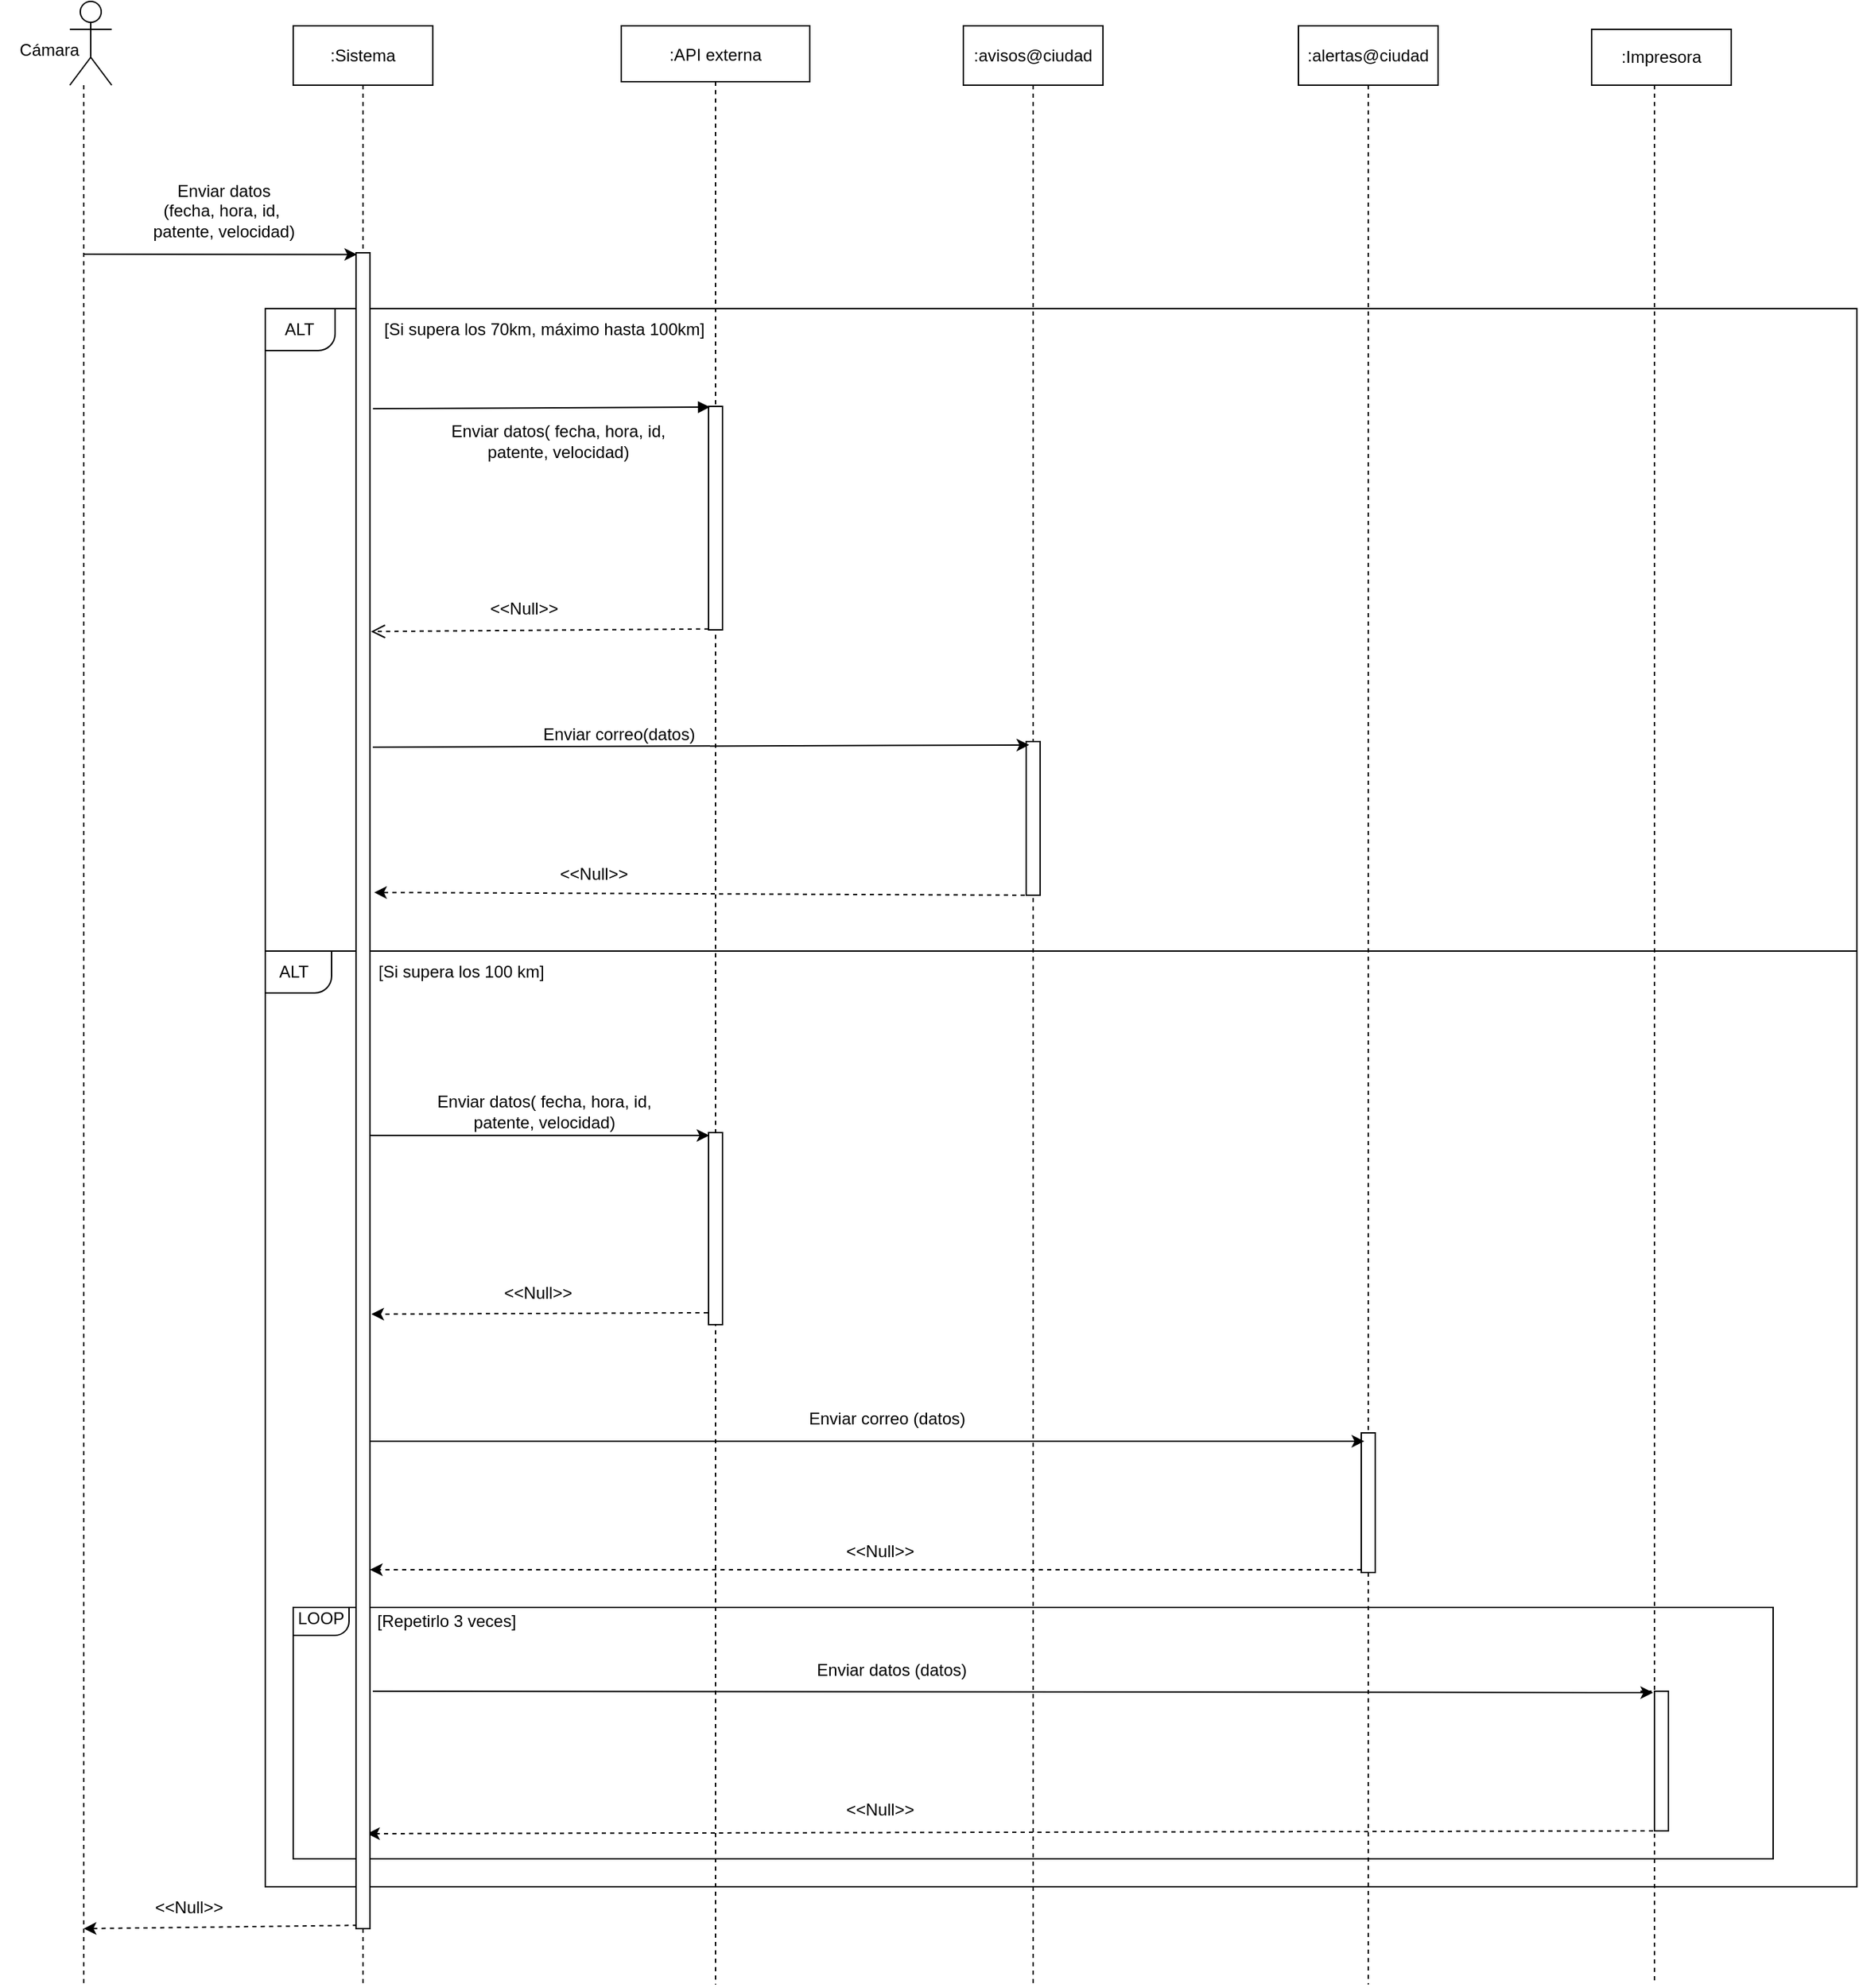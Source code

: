 <mxfile version="20.5.1" type="github">
  <diagram id="kgpKYQtTHZ0yAKxKKP6v" name="Page-1">
    <mxGraphModel dx="2090" dy="689" grid="1" gridSize="10" guides="1" tooltips="1" connect="1" arrows="1" fold="1" page="1" pageScale="1" pageWidth="850" pageHeight="1100" math="0" shadow="0">
      <root>
        <mxCell id="0" />
        <mxCell id="1" parent="0" />
        <mxCell id="3nuBFxr9cyL0pnOWT2aG-5" value=":API externa" style="shape=umlLifeline;perimeter=lifelinePerimeter;container=1;collapsible=0;recursiveResize=0;rounded=0;shadow=0;strokeWidth=1;" parent="1" vertex="1">
          <mxGeometry x="425" y="77.5" width="135" height="1402.5" as="geometry" />
        </mxCell>
        <mxCell id="3nuBFxr9cyL0pnOWT2aG-6" value="" style="points=[];perimeter=orthogonalPerimeter;rounded=0;shadow=0;strokeWidth=1;" parent="3nuBFxr9cyL0pnOWT2aG-5" vertex="1">
          <mxGeometry x="62.5" y="272.5" width="10" height="160" as="geometry" />
        </mxCell>
        <mxCell id="c66L6I2iHcmYUEEAiVyj-52" value="" style="points=[];perimeter=orthogonalPerimeter;rounded=0;shadow=0;strokeWidth=1;" parent="3nuBFxr9cyL0pnOWT2aG-5" vertex="1">
          <mxGeometry x="62.5" y="792.5" width="10" height="137.5" as="geometry" />
        </mxCell>
        <mxCell id="c66L6I2iHcmYUEEAiVyj-47" value="Enviar correo(datos)" style="text;html=1;align=center;verticalAlign=middle;resizable=0;points=[];autosize=1;strokeColor=none;fillColor=none;fontSize=12;" parent="3nuBFxr9cyL0pnOWT2aG-5" vertex="1">
          <mxGeometry x="-67.5" y="492.5" width="130" height="30" as="geometry" />
        </mxCell>
        <mxCell id="3nuBFxr9cyL0pnOWT2aG-7" value="" style="verticalAlign=bottom;endArrow=open;dashed=1;endSize=8;shadow=0;strokeWidth=1;entryX=1.071;entryY=0.226;entryDx=0;entryDy=0;entryPerimeter=0;exitX=0;exitY=0.996;exitDx=0;exitDy=0;exitPerimeter=0;fontSize=12;rounded=0;" parent="1" source="3nuBFxr9cyL0pnOWT2aG-6" target="c66L6I2iHcmYUEEAiVyj-122" edge="1">
          <mxGeometry relative="1" as="geometry">
            <mxPoint x="260" y="509.36" as="targetPoint" />
            <mxPoint x="430" y="390" as="sourcePoint" />
          </mxGeometry>
        </mxCell>
        <mxCell id="3nuBFxr9cyL0pnOWT2aG-8" value="" style="verticalAlign=bottom;endArrow=block;shadow=0;strokeWidth=1;entryX=0.1;entryY=0.003;entryDx=0;entryDy=0;entryPerimeter=0;exitX=1.214;exitY=0.093;exitDx=0;exitDy=0;exitPerimeter=0;" parent="1" source="c66L6I2iHcmYUEEAiVyj-122" target="3nuBFxr9cyL0pnOWT2aG-6" edge="1">
          <mxGeometry relative="1" as="geometry">
            <mxPoint x="250" y="350" as="sourcePoint" />
            <mxPoint x="440" y="230" as="targetPoint" />
            <Array as="points" />
          </mxGeometry>
        </mxCell>
        <mxCell id="RfWwSQXeCyqHjjf5M0ve-5" style="edgeStyle=orthogonalEdgeStyle;rounded=0;orthogonalLoop=1;jettySize=auto;html=1;dashed=1;endArrow=none;endFill=0;" parent="1" source="RfWwSQXeCyqHjjf5M0ve-1" edge="1">
          <mxGeometry relative="1" as="geometry">
            <mxPoint x="40" y="1480" as="targetPoint" />
            <Array as="points">
              <mxPoint x="40" y="1400" />
            </Array>
          </mxGeometry>
        </mxCell>
        <mxCell id="RfWwSQXeCyqHjjf5M0ve-1" value="" style="shape=umlActor;verticalLabelPosition=bottom;verticalAlign=top;html=1;outlineConnect=0;" parent="1" vertex="1">
          <mxGeometry x="30" y="60" width="30" height="60" as="geometry" />
        </mxCell>
        <mxCell id="TmKJlm0_jqbMwlA1yYa0-13" value="" style="rounded=0;whiteSpace=wrap;html=1;shadow=0;fontSize=12;fillColor=none;" parent="1" vertex="1">
          <mxGeometry x="170" y="740" width="1140" height="670" as="geometry" />
        </mxCell>
        <mxCell id="RfWwSQXeCyqHjjf5M0ve-20" value="Cámara" style="text;html=1;align=center;verticalAlign=middle;resizable=0;points=[];autosize=1;strokeColor=none;fillColor=none;" parent="1" vertex="1">
          <mxGeometry x="-20" y="80" width="70" height="30" as="geometry" />
        </mxCell>
        <mxCell id="RfWwSQXeCyqHjjf5M0ve-21" value="Enviar datos&lt;br&gt;(fecha, hora, id,&amp;nbsp;&lt;br&gt;patente, velocidad)" style="text;html=1;align=center;verticalAlign=middle;resizable=0;points=[];autosize=1;strokeColor=none;fillColor=none;" parent="1" vertex="1">
          <mxGeometry x="80" y="180" width="120" height="60" as="geometry" />
        </mxCell>
        <mxCell id="TmKJlm0_jqbMwlA1yYa0-20" value="&lt;div style=&quot;text-align: left;&quot;&gt;[Si supera los 70km, máximo hasta 100km]&lt;/div&gt;" style="text;html=1;strokeColor=none;fillColor=none;align=center;verticalAlign=middle;whiteSpace=wrap;rounded=0;shadow=0;fontSize=12;" parent="1" vertex="1">
          <mxGeometry x="235" y="280" width="270" height="30" as="geometry" />
        </mxCell>
        <mxCell id="TmKJlm0_jqbMwlA1yYa0-22" value="Enviar datos( fecha, hora, id, patente, velocidad)" style="text;html=1;strokeColor=none;fillColor=none;align=center;verticalAlign=middle;whiteSpace=wrap;rounded=0;shadow=0;fontSize=12;" parent="1" vertex="1">
          <mxGeometry x="300" y="360" width="160" height="30" as="geometry" />
        </mxCell>
        <mxCell id="c66L6I2iHcmYUEEAiVyj-85" style="edgeStyle=orthogonalEdgeStyle;rounded=0;orthogonalLoop=1;jettySize=auto;html=1;dashed=1;fontSize=12;endArrow=none;endFill=0;" parent="1" source="TmKJlm0_jqbMwlA1yYa0-24" edge="1">
          <mxGeometry relative="1" as="geometry">
            <mxPoint x="720" y="1480" as="targetPoint" />
          </mxGeometry>
        </mxCell>
        <mxCell id="c66L6I2iHcmYUEEAiVyj-5" value="" style="rounded=0;whiteSpace=wrap;html=1;shadow=0;fontSize=12;fillColor=none;" parent="1" vertex="1">
          <mxGeometry x="170" y="280" width="1140" height="460" as="geometry" />
        </mxCell>
        <mxCell id="TmKJlm0_jqbMwlA1yYa0-24" value=":avisos@ciudad" style="rounded=0;whiteSpace=wrap;html=1;arcSize=0;" parent="1" vertex="1">
          <mxGeometry x="670" y="77.5" width="100" height="42.5" as="geometry" />
        </mxCell>
        <mxCell id="c66L6I2iHcmYUEEAiVyj-75" style="edgeStyle=orthogonalEdgeStyle;rounded=0;orthogonalLoop=1;jettySize=auto;html=1;exitX=0.5;exitY=1;exitDx=0;exitDy=0;dashed=1;fontSize=12;startArrow=none;endArrow=none;endFill=0;" parent="1" source="c66L6I2iHcmYUEEAiVyj-76" edge="1">
          <mxGeometry relative="1" as="geometry">
            <mxPoint x="960" y="1480" as="targetPoint" />
          </mxGeometry>
        </mxCell>
        <mxCell id="TmKJlm0_jqbMwlA1yYa0-25" value=":alertas@ciudad" style="rounded=0;whiteSpace=wrap;html=1;arcSize=0;" parent="1" vertex="1">
          <mxGeometry x="910" y="77.5" width="100" height="42.5" as="geometry" />
        </mxCell>
        <mxCell id="c66L6I2iHcmYUEEAiVyj-26" value=":Impresora" style="rounded=1;whiteSpace=wrap;html=1;arcSize=0;" parent="1" vertex="1">
          <mxGeometry x="1120" y="80" width="100" height="40" as="geometry" />
        </mxCell>
        <mxCell id="c66L6I2iHcmYUEEAiVyj-27" value="&amp;lt;&amp;lt;Null&amp;gt;&amp;gt;" style="text;html=1;align=center;verticalAlign=middle;resizable=0;points=[];autosize=1;strokeColor=none;fillColor=none;fontSize=12;" parent="1" vertex="1">
          <mxGeometry x="320" y="480" width="70" height="30" as="geometry" />
        </mxCell>
        <mxCell id="c66L6I2iHcmYUEEAiVyj-25" value="" style="endArrow=classic;html=1;rounded=0;dashed=1;exitX=0.5;exitY=1;exitDx=0;exitDy=0;exitPerimeter=0;entryX=1.3;entryY=0.812;entryDx=0;entryDy=0;entryPerimeter=0;" parent="1" source="c66L6I2iHcmYUEEAiVyj-44" edge="1">
          <mxGeometry width="50" height="50" relative="1" as="geometry">
            <mxPoint x="720" y="656" as="sourcePoint" />
            <mxPoint x="248" y="698.04" as="targetPoint" />
          </mxGeometry>
        </mxCell>
        <mxCell id="c66L6I2iHcmYUEEAiVyj-44" value="" style="points=[];perimeter=orthogonalPerimeter;rounded=0;shadow=0;strokeWidth=1;" parent="1" vertex="1">
          <mxGeometry x="715" y="590" width="10" height="110" as="geometry" />
        </mxCell>
        <mxCell id="c66L6I2iHcmYUEEAiVyj-49" value="Enviar datos( fecha, hora, id, patente, velocidad)" style="text;html=1;strokeColor=none;fillColor=none;align=center;verticalAlign=middle;whiteSpace=wrap;rounded=0;shadow=0;fontSize=12;" parent="1" vertex="1">
          <mxGeometry x="290" y="840" width="160" height="30" as="geometry" />
        </mxCell>
        <mxCell id="c66L6I2iHcmYUEEAiVyj-55" value="&amp;lt;&amp;lt;Null&amp;gt;&amp;gt;" style="text;html=1;align=center;verticalAlign=middle;resizable=0;points=[];autosize=1;strokeColor=none;fillColor=none;fontSize=12;" parent="1" vertex="1">
          <mxGeometry x="330" y="970" width="70" height="30" as="geometry" />
        </mxCell>
        <mxCell id="c66L6I2iHcmYUEEAiVyj-76" value="" style="points=[];perimeter=orthogonalPerimeter;rounded=0;shadow=0;strokeWidth=1;" parent="1" vertex="1">
          <mxGeometry x="955" y="1085" width="10" height="100" as="geometry" />
        </mxCell>
        <mxCell id="c66L6I2iHcmYUEEAiVyj-77" value="" style="edgeStyle=orthogonalEdgeStyle;rounded=0;orthogonalLoop=1;jettySize=auto;html=1;exitX=0.5;exitY=1;exitDx=0;exitDy=0;dashed=1;fontSize=12;endArrow=none;" parent="1" source="TmKJlm0_jqbMwlA1yYa0-25" target="c66L6I2iHcmYUEEAiVyj-76" edge="1">
          <mxGeometry relative="1" as="geometry">
            <mxPoint x="960" y="120" as="sourcePoint" />
            <mxPoint x="960" y="1240" as="targetPoint" />
          </mxGeometry>
        </mxCell>
        <mxCell id="c66L6I2iHcmYUEEAiVyj-79" value="" style="endArrow=classic;html=1;rounded=0;fontSize=12;exitX=0;exitY=0.98;exitDx=0;exitDy=0;exitPerimeter=0;dashed=1;entryX=1;entryY=0.807;entryDx=0;entryDy=0;entryPerimeter=0;" parent="1" source="c66L6I2iHcmYUEEAiVyj-76" edge="1">
          <mxGeometry width="50" height="50" relative="1" as="geometry">
            <mxPoint x="620" y="1140" as="sourcePoint" />
            <mxPoint x="245" y="1182.98" as="targetPoint" />
          </mxGeometry>
        </mxCell>
        <mxCell id="c66L6I2iHcmYUEEAiVyj-80" value="Enviar correo (datos)" style="text;html=1;align=center;verticalAlign=middle;resizable=0;points=[];autosize=1;strokeColor=none;fillColor=none;fontSize=12;" parent="1" vertex="1">
          <mxGeometry x="545" y="1060" width="140" height="30" as="geometry" />
        </mxCell>
        <mxCell id="c66L6I2iHcmYUEEAiVyj-82" value="&amp;lt;&amp;lt;Null&amp;gt;&amp;gt;" style="text;html=1;align=center;verticalAlign=middle;resizable=0;points=[];autosize=1;strokeColor=none;fillColor=none;fontSize=12;" parent="1" vertex="1">
          <mxGeometry x="575" y="1155" width="70" height="30" as="geometry" />
        </mxCell>
        <mxCell id="c66L6I2iHcmYUEEAiVyj-65" value="" style="points=[];perimeter=orthogonalPerimeter;rounded=0;shadow=0;strokeWidth=1;" parent="1" vertex="1">
          <mxGeometry x="1165" y="1270" width="10" height="100" as="geometry" />
        </mxCell>
        <mxCell id="c66L6I2iHcmYUEEAiVyj-89" value="" style="edgeStyle=orthogonalEdgeStyle;rounded=0;orthogonalLoop=1;jettySize=auto;html=1;exitX=0.5;exitY=1;exitDx=0;exitDy=0;dashed=1;endArrow=none;endFill=0;" parent="1" edge="1">
          <mxGeometry relative="1" as="geometry">
            <mxPoint x="1165" y="1480" as="targetPoint" />
            <mxPoint x="1165" y="120" as="sourcePoint" />
            <Array as="points">
              <mxPoint x="1155" y="1270" />
              <mxPoint x="1155" y="1270" />
            </Array>
          </mxGeometry>
        </mxCell>
        <mxCell id="c66L6I2iHcmYUEEAiVyj-93" value="" style="endArrow=classic;html=1;rounded=0;fontSize=12;exitX=-0.1;exitY=1;exitDx=0;exitDy=0;exitPerimeter=0;entryX=1.3;entryY=0.88;entryDx=0;entryDy=0;entryPerimeter=0;dashed=1;" parent="1" source="c66L6I2iHcmYUEEAiVyj-65" edge="1">
          <mxGeometry width="50" height="50" relative="1" as="geometry">
            <mxPoint x="1050" y="1370" as="sourcePoint" />
            <mxPoint x="243" y="1372" as="targetPoint" />
          </mxGeometry>
        </mxCell>
        <mxCell id="c66L6I2iHcmYUEEAiVyj-100" value="" style="rounded=0;whiteSpace=wrap;html=1;fontSize=12;fillColor=none;" parent="1" vertex="1">
          <mxGeometry x="190" y="1210" width="1060" height="180" as="geometry" />
        </mxCell>
        <mxCell id="c66L6I2iHcmYUEEAiVyj-101" value="Enviar datos (datos)&amp;nbsp;" style="text;html=1;align=center;verticalAlign=middle;resizable=0;points=[];autosize=1;strokeColor=none;fillColor=none;fontSize=12;" parent="1" vertex="1">
          <mxGeometry x="555" y="1240" width="130" height="30" as="geometry" />
        </mxCell>
        <mxCell id="c66L6I2iHcmYUEEAiVyj-102" value="&amp;lt;&amp;lt;Null&amp;gt;&amp;gt;" style="text;html=1;align=center;verticalAlign=middle;resizable=0;points=[];autosize=1;strokeColor=none;fillColor=none;fontSize=12;" parent="1" vertex="1">
          <mxGeometry x="575" y="1340" width="70" height="30" as="geometry" />
        </mxCell>
        <mxCell id="c66L6I2iHcmYUEEAiVyj-48" value="&amp;lt;&amp;lt;Null&amp;gt;&amp;gt;" style="text;html=1;align=center;verticalAlign=middle;resizable=0;points=[];autosize=1;strokeColor=none;fillColor=none;fontSize=12;" parent="1" vertex="1">
          <mxGeometry x="370" y="670" width="70" height="30" as="geometry" />
        </mxCell>
        <mxCell id="c66L6I2iHcmYUEEAiVyj-54" value="" style="endArrow=classic;html=1;rounded=0;fontSize=12;dashed=1;exitX=-0.05;exitY=0.938;exitDx=0;exitDy=0;exitPerimeter=0;entryX=1.6;entryY=0.8;entryDx=0;entryDy=0;entryPerimeter=0;" parent="1" source="c66L6I2iHcmYUEEAiVyj-52" edge="1">
          <mxGeometry width="50" height="50" relative="1" as="geometry">
            <mxPoint x="470" y="937.5" as="sourcePoint" />
            <mxPoint x="246" y="1000" as="targetPoint" />
          </mxGeometry>
        </mxCell>
        <mxCell id="c66L6I2iHcmYUEEAiVyj-109" value="" style="endArrow=classic;html=1;rounded=0;fontSize=12;entryX=0.05;entryY=0.015;entryDx=0;entryDy=0;entryPerimeter=0;exitX=0.9;exitY=0.139;exitDx=0;exitDy=0;exitPerimeter=0;" parent="1" target="c66L6I2iHcmYUEEAiVyj-52" edge="1">
          <mxGeometry width="50" height="50" relative="1" as="geometry">
            <mxPoint x="244" y="872.01" as="sourcePoint" />
            <mxPoint x="460" y="850" as="targetPoint" />
          </mxGeometry>
        </mxCell>
        <mxCell id="c66L6I2iHcmYUEEAiVyj-64" value="" style="endArrow=classic;html=1;rounded=0;fontSize=12;exitX=0.9;exitY=0.15;exitDx=0;exitDy=0;exitPerimeter=0;entryX=0.214;entryY=0.06;entryDx=0;entryDy=0;entryPerimeter=0;" parent="1" target="c66L6I2iHcmYUEEAiVyj-76" edge="1">
          <mxGeometry width="50" height="50" relative="1" as="geometry">
            <mxPoint x="244" y="1091" as="sourcePoint" />
            <mxPoint x="960" y="1090" as="targetPoint" />
          </mxGeometry>
        </mxCell>
        <mxCell id="c66L6I2iHcmYUEEAiVyj-113" value="ALT" style="text;html=1;align=center;verticalAlign=middle;resizable=0;points=[];autosize=1;strokeColor=none;fillColor=none;fontSize=12;" parent="1" vertex="1">
          <mxGeometry x="173.75" y="280" width="40" height="30" as="geometry" />
        </mxCell>
        <mxCell id="xCSFs8flv-wK_2AUf_Os-12" style="edgeStyle=orthogonalEdgeStyle;rounded=0;orthogonalLoop=1;jettySize=auto;html=1;dashed=1;endArrow=none;endFill=0;" edge="1" parent="1" source="c66L6I2iHcmYUEEAiVyj-118">
          <mxGeometry relative="1" as="geometry">
            <mxPoint x="240" y="1480" as="targetPoint" />
          </mxGeometry>
        </mxCell>
        <mxCell id="c66L6I2iHcmYUEEAiVyj-118" value=":Sistema" style="rounded=0;whiteSpace=wrap;html=1;arcSize=0;" parent="1" vertex="1">
          <mxGeometry x="190" y="77.5" width="100" height="42.5" as="geometry" />
        </mxCell>
        <mxCell id="c66L6I2iHcmYUEEAiVyj-126" value="" style="endArrow=classic;html=1;rounded=0;fontSize=12;exitX=1.2;exitY=0.2;exitDx=0;exitDy=0;exitPerimeter=0;entryX=0.214;entryY=0.022;entryDx=0;entryDy=0;entryPerimeter=0;" parent="1" target="c66L6I2iHcmYUEEAiVyj-44" edge="1">
          <mxGeometry width="50" height="50" relative="1" as="geometry">
            <mxPoint x="247.0" y="594" as="sourcePoint" />
            <mxPoint x="470" y="590" as="targetPoint" />
          </mxGeometry>
        </mxCell>
        <mxCell id="c66L6I2iHcmYUEEAiVyj-130" value="" style="endArrow=classic;html=1;rounded=0;fontSize=12;entryX=-0.1;entryY=0.01;entryDx=0;entryDy=0;entryPerimeter=0;exitX=1.2;exitY=0.214;exitDx=0;exitDy=0;exitPerimeter=0;" parent="1" target="c66L6I2iHcmYUEEAiVyj-65" edge="1">
          <mxGeometry width="50" height="50" relative="1" as="geometry">
            <mxPoint x="247.0" y="1269.96" as="sourcePoint" />
            <mxPoint x="780" y="1190" as="targetPoint" />
          </mxGeometry>
        </mxCell>
        <mxCell id="c66L6I2iHcmYUEEAiVyj-132" value="" style="edgeStyle=orthogonalEdgeStyle;rounded=0;orthogonalLoop=1;jettySize=auto;html=1;exitX=0.5;exitY=1;exitDx=0;exitDy=0;dashed=1;fontSize=12;endArrow=none;endFill=0;startArrow=none;" parent="1" edge="1">
          <mxGeometry relative="1" as="geometry">
            <mxPoint x="240" y="1210" as="sourcePoint" />
            <mxPoint x="240" y="1240" as="targetPoint" />
            <Array as="points" />
          </mxGeometry>
        </mxCell>
        <mxCell id="c66L6I2iHcmYUEEAiVyj-139" value="ALT" style="text;html=1;align=center;verticalAlign=middle;resizable=0;points=[];autosize=1;strokeColor=none;fillColor=none;fontSize=12;" parent="1" vertex="1">
          <mxGeometry x="170" y="740" width="40" height="30" as="geometry" />
        </mxCell>
        <mxCell id="c66L6I2iHcmYUEEAiVyj-140" value="" style="verticalLabelPosition=bottom;verticalAlign=top;html=1;shape=mxgraph.basic.corner_round_rect;dx=6;rounded=0;fontSize=12;fillColor=none;direction=west;" parent="1" vertex="1">
          <mxGeometry x="170" y="280" width="50" height="30" as="geometry" />
        </mxCell>
        <mxCell id="c66L6I2iHcmYUEEAiVyj-142" value="" style="verticalLabelPosition=bottom;verticalAlign=top;html=1;shape=mxgraph.basic.corner_round_rect;dx=6;rounded=0;fontSize=12;fillColor=none;direction=west;" parent="1" vertex="1">
          <mxGeometry x="170" y="740" width="47.5" height="30" as="geometry" />
        </mxCell>
        <mxCell id="c66L6I2iHcmYUEEAiVyj-143" value="[Si supera los 100 km]" style="text;html=1;align=center;verticalAlign=middle;resizable=0;points=[];autosize=1;strokeColor=none;fillColor=none;fontSize=12;" parent="1" vertex="1">
          <mxGeometry x="240" y="740" width="140" height="30" as="geometry" />
        </mxCell>
        <mxCell id="JIFK1Kk5YJ3xe72wzFjj-1" value="" style="verticalLabelPosition=bottom;verticalAlign=top;html=1;shape=mxgraph.basic.corner_round_rect;dx=6;direction=west;" parent="1" vertex="1">
          <mxGeometry x="190" y="1210" width="40" height="20" as="geometry" />
        </mxCell>
        <mxCell id="JIFK1Kk5YJ3xe72wzFjj-3" value="LOOP" style="text;html=1;strokeColor=none;fillColor=none;align=center;verticalAlign=middle;whiteSpace=wrap;rounded=0;" parent="1" vertex="1">
          <mxGeometry x="180" y="1205" width="60" height="25" as="geometry" />
        </mxCell>
        <mxCell id="JIFK1Kk5YJ3xe72wzFjj-4" value="[Repetirlo 3 veces]" style="text;html=1;strokeColor=none;fillColor=none;align=center;verticalAlign=middle;whiteSpace=wrap;rounded=0;" parent="1" vertex="1">
          <mxGeometry x="245" y="1205" width="110" height="30" as="geometry" />
        </mxCell>
        <mxCell id="j6xvuliCZlGgOqa8eTA7-3" value="" style="endArrow=classic;html=1;rounded=0;entryX=0.071;entryY=0.001;entryDx=0;entryDy=0;entryPerimeter=0;" parent="1" edge="1" target="c66L6I2iHcmYUEEAiVyj-122">
          <mxGeometry width="50" height="50" relative="1" as="geometry">
            <mxPoint x="40" y="241" as="sourcePoint" />
            <mxPoint x="240" y="330" as="targetPoint" />
            <Array as="points" />
          </mxGeometry>
        </mxCell>
        <mxCell id="j6xvuliCZlGgOqa8eTA7-5" value="" style="endArrow=classic;html=1;rounded=0;dashed=1;exitX=0.071;exitY=0.998;exitDx=0;exitDy=0;exitPerimeter=0;" parent="1" source="c66L6I2iHcmYUEEAiVyj-122" edge="1">
          <mxGeometry width="50" height="50" relative="1" as="geometry">
            <mxPoint x="243" y="1380" as="sourcePoint" />
            <mxPoint x="40" y="1440" as="targetPoint" />
          </mxGeometry>
        </mxCell>
        <mxCell id="c66L6I2iHcmYUEEAiVyj-122" value="" style="points=[];perimeter=orthogonalPerimeter;rounded=0;shadow=0;strokeWidth=1;" parent="1" vertex="1">
          <mxGeometry x="235" y="240" width="10" height="1200" as="geometry" />
        </mxCell>
        <mxCell id="j6xvuliCZlGgOqa8eTA7-7" value="&amp;lt;&amp;lt;Null&amp;gt;&amp;gt;" style="text;html=1;align=center;verticalAlign=middle;resizable=0;points=[];autosize=1;strokeColor=none;fillColor=none;fontSize=12;" parent="1" vertex="1">
          <mxGeometry x="80" y="1410" width="70" height="30" as="geometry" />
        </mxCell>
      </root>
    </mxGraphModel>
  </diagram>
</mxfile>
